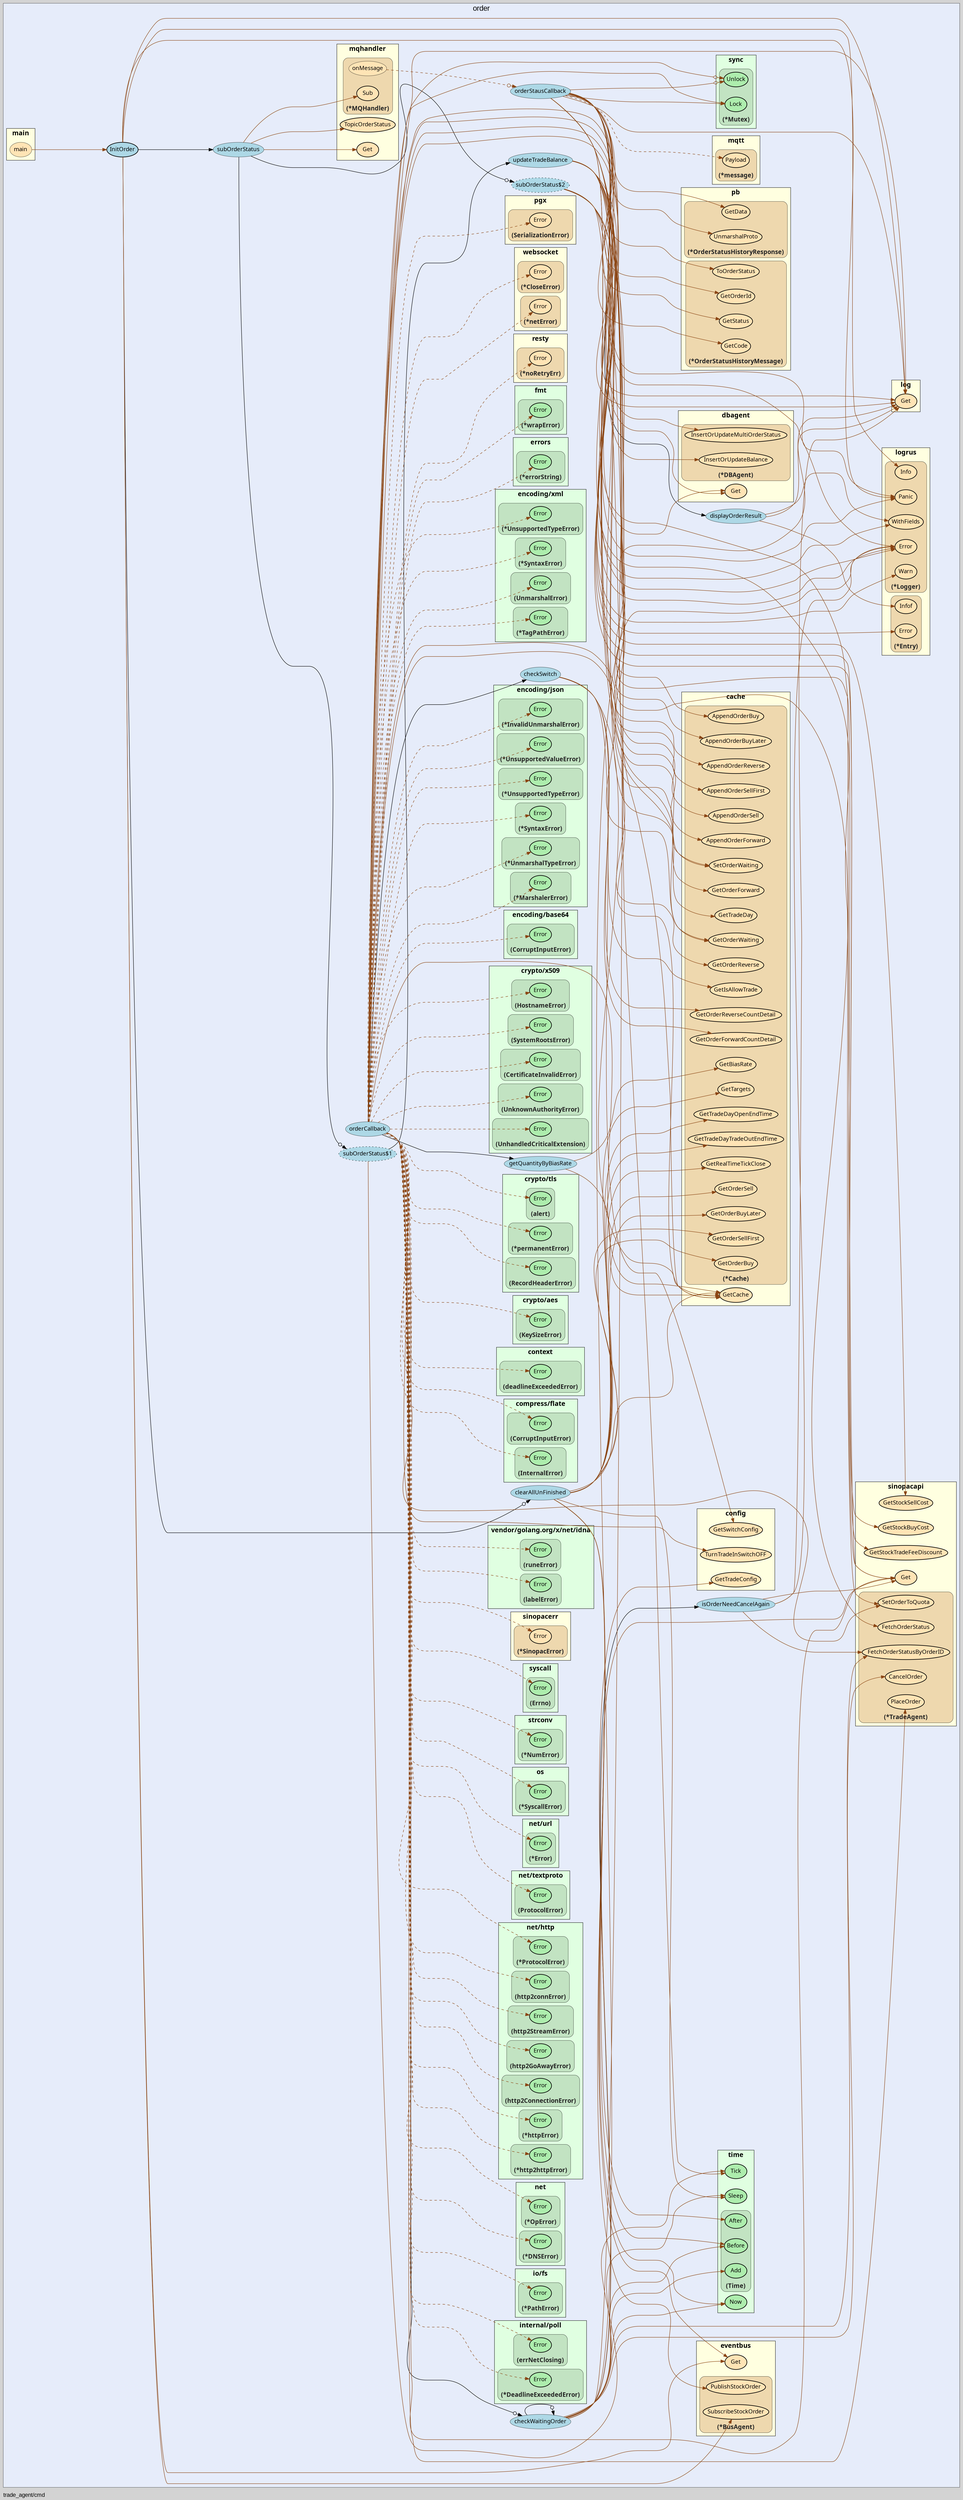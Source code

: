 digraph gocallvis {
    label="trade_agent/cmd";
    labeljust="l";
    fontname="Arial";
    fontsize="14";
    rankdir="LR";
    bgcolor="lightgray";
    style="solid";
    penwidth="0.5";
    pad="0.0";
    nodesep="0.35";

    node [shape="ellipse" style="filled" fillcolor="honeydew" fontname="Verdana" penwidth="1.0" margin="0.05,0.0"];
    edge [minlen="5"]

    subgraph "cluster_focus" {
        bgcolor="#e6ecfa";
label="order";
labelloc="t";
labeljust="c";
fontsize="18";
        
        "trade_agent/pkg/modules/order.orderStausCallback" [ label="orderStausCallback" penwidth="0.5" fillcolor="lightblue" ]
        "trade_agent/pkg/modules/order.displayOrderResult" [ label="displayOrderResult" penwidth="0.5" fillcolor="lightblue" ]
        "trade_agent/pkg/modules/order.subOrderStatus$1" [ fillcolor="lightblue" label="subOrderStatus$1" style="dotted,filled" ]
        "trade_agent/pkg/modules/order.updateTradeBalance" [ fillcolor="lightblue" label="updateTradeBalance" penwidth="0.5" ]
        "trade_agent/pkg/modules/order.checkSwitch" [ fillcolor="lightblue" label="checkSwitch" penwidth="0.5" ]
        "trade_agent/pkg/modules/order.clearAllUnFinished" [ fillcolor="lightblue" label="clearAllUnFinished" penwidth="0.5" ]
        "trade_agent/pkg/modules/order.subOrderStatus$2" [ fillcolor="lightblue" label="subOrderStatus$2" style="dotted,filled" ]
        "trade_agent/pkg/modules/order.InitOrder" [ fillcolor="lightblue" label="InitOrder" penwidth="1.5" ]
        "trade_agent/pkg/modules/order.subOrderStatus" [ label="subOrderStatus" penwidth="0.5" fillcolor="lightblue" ]
        "trade_agent/pkg/modules/order.checkWaitingOrder" [ fillcolor="lightblue" label="checkWaitingOrder" penwidth="0.5" ]
        "trade_agent/pkg/modules/order.isOrderNeedCancelAgain" [ fillcolor="lightblue" label="isOrderNeedCancelAgain" penwidth="0.5" ]
        "trade_agent/pkg/modules/order.orderCallback" [ fillcolor="lightblue" label="orderCallback" penwidth="0.5" ]
        "trade_agent/pkg/modules/order.getQuantityByBiasRate" [ penwidth="0.5" fillcolor="lightblue" label="getQuantityByBiasRate" ]
        
        subgraph "cluster_compress/flate" {
        penwidth="0.8";
style="filled";
fillcolor="#E0FFE1";
rank="sink";
tooltip="package: compress/flate";
fontsize="16";
fontname="Tahoma bold";
label="compress/flate";
URL="/?f=compress/flate";
        
        
        subgraph "cluster_compress/flate.CorruptInputError" {
        fontsize="15";
fontcolor="#222222";
labelloc="b";
style="rounded,filled";
fillcolor="#c2e3c2";
label="(CorruptInputError)";
tooltip="type: compress/flate.CorruptInputError";
penwidth="0.5";
        
        "(compress/flate.CorruptInputError).Error" [ fillcolor="#adedad" label="Error" penwidth="1.5" ]
        
    }

        subgraph "cluster_compress/flate.InternalError" {
        fillcolor="#c2e3c2";
label="(InternalError)";
tooltip="type: compress/flate.InternalError";
penwidth="0.5";
fontsize="15";
fontcolor="#222222";
labelloc="b";
style="rounded,filled";
        
        "(compress/flate.InternalError).Error" [ fillcolor="#adedad" label="Error" penwidth="1.5" ]
        
    }

    }

        subgraph "cluster_context" {
        fontsize="16";
fontname="Tahoma bold";
label="context";
URL="/?f=context";
penwidth="0.8";
fillcolor="#E0FFE1";
rank="sink";
tooltip="package: context";
style="filled";
        
        
        subgraph "cluster_context.deadlineExceededError" {
        fontsize="15";
fontcolor="#222222";
labelloc="b";
style="rounded,filled";
fillcolor="#c2e3c2";
label="(deadlineExceededError)";
tooltip="type: context.deadlineExceededError";
penwidth="0.5";
        
        "(context.deadlineExceededError).Error" [ fillcolor="#adedad" label="Error" penwidth="1.5" ]
        
    }

    }

        subgraph "cluster_crypto/aes" {
        label="crypto/aes";
tooltip="package: crypto/aes";
fillcolor="#E0FFE1";
fontsize="16";
style="filled";
fontname="Tahoma bold";
rank="sink";
URL="/?f=crypto/aes";
penwidth="0.8";
        
        
        subgraph "cluster_crypto/aes.KeySizeError" {
        fontsize="15";
fontcolor="#222222";
labelloc="b";
style="rounded,filled";
fillcolor="#c2e3c2";
label="(KeySizeError)";
tooltip="type: crypto/aes.KeySizeError";
penwidth="0.5";
        
        "(crypto/aes.KeySizeError).Error" [ fillcolor="#adedad" label="Error" penwidth="1.5" ]
        
    }

    }

        subgraph "cluster_crypto/tls" {
        style="filled";
fontname="Tahoma bold";
rank="sink";
label="crypto/tls";
penwidth="0.8";
fontsize="16";
tooltip="package: crypto/tls";
fillcolor="#E0FFE1";
URL="/?f=crypto/tls";
        
        
        subgraph "cluster_*crypto/tls.permanentError" {
        fontcolor="#222222";
labelloc="b";
style="rounded,filled";
fillcolor="#c2e3c2";
label="(*permanentError)";
tooltip="type: *crypto/tls.permanentError";
penwidth="0.5";
fontsize="15";
        
        "(*crypto/tls.permanentError).Error" [ fillcolor="#adedad" label="Error" penwidth="1.5" ]
        
    }

        subgraph "cluster_crypto/tls.RecordHeaderError" {
        tooltip="type: crypto/tls.RecordHeaderError";
penwidth="0.5";
fontsize="15";
fontcolor="#222222";
labelloc="b";
style="rounded,filled";
fillcolor="#c2e3c2";
label="(RecordHeaderError)";
        
        "(crypto/tls.RecordHeaderError).Error" [ fillcolor="#adedad" label="Error" penwidth="1.5" ]
        
    }

        subgraph "cluster_crypto/tls.alert" {
        labelloc="b";
style="rounded,filled";
fillcolor="#c2e3c2";
label="(alert)";
tooltip="type: crypto/tls.alert";
penwidth="0.5";
fontsize="15";
fontcolor="#222222";
        
        "(crypto/tls.alert).Error" [ fillcolor="#adedad" label="Error" penwidth="1.5" ]
        
    }

    }

        subgraph "cluster_crypto/x509" {
        rank="sink";
fontsize="16";
style="filled";
fontname="Tahoma bold";
URL="/?f=crypto/x509";
tooltip="package: crypto/x509";
penwidth="0.8";
fillcolor="#E0FFE1";
label="crypto/x509";
        
        
        subgraph "cluster_crypto/x509.CertificateInvalidError" {
        style="rounded,filled";
fillcolor="#c2e3c2";
label="(CertificateInvalidError)";
tooltip="type: crypto/x509.CertificateInvalidError";
penwidth="0.5";
fontsize="15";
fontcolor="#222222";
labelloc="b";
        
        "(crypto/x509.CertificateInvalidError).Error" [ label="Error" penwidth="1.5" fillcolor="#adedad" ]
        
    }

        subgraph "cluster_crypto/x509.HostnameError" {
        fontsize="15";
fontcolor="#222222";
labelloc="b";
style="rounded,filled";
fillcolor="#c2e3c2";
label="(HostnameError)";
tooltip="type: crypto/x509.HostnameError";
penwidth="0.5";
        
        "(crypto/x509.HostnameError).Error" [ label="Error" penwidth="1.5" fillcolor="#adedad" ]
        
    }

        subgraph "cluster_crypto/x509.SystemRootsError" {
        label="(SystemRootsError)";
tooltip="type: crypto/x509.SystemRootsError";
penwidth="0.5";
fontsize="15";
fontcolor="#222222";
labelloc="b";
style="rounded,filled";
fillcolor="#c2e3c2";
        
        "(crypto/x509.SystemRootsError).Error" [ fillcolor="#adedad" label="Error" penwidth="1.5" ]
        
    }

        subgraph "cluster_crypto/x509.UnhandledCriticalExtension" {
        label="(UnhandledCriticalExtension)";
tooltip="type: crypto/x509.UnhandledCriticalExtension";
penwidth="0.5";
fontsize="15";
fontcolor="#222222";
labelloc="b";
style="rounded,filled";
fillcolor="#c2e3c2";
        
        "(crypto/x509.UnhandledCriticalExtension).Error" [ fillcolor="#adedad" label="Error" penwidth="1.5" ]
        
    }

        subgraph "cluster_crypto/x509.UnknownAuthorityError" {
        fontcolor="#222222";
labelloc="b";
style="rounded,filled";
fillcolor="#c2e3c2";
label="(UnknownAuthorityError)";
tooltip="type: crypto/x509.UnknownAuthorityError";
penwidth="0.5";
fontsize="15";
        
        "(crypto/x509.UnknownAuthorityError).Error" [ fillcolor="#adedad" label="Error" penwidth="1.5" ]
        
    }

    }

        subgraph "cluster_encoding/base64" {
        style="filled";
fillcolor="#E0FFE1";
fontname="Tahoma bold";
tooltip="package: encoding/base64";
URL="/?f=encoding/base64";
penwidth="0.8";
fontsize="16";
rank="sink";
label="encoding/base64";
        
        
        subgraph "cluster_encoding/base64.CorruptInputError" {
        tooltip="type: encoding/base64.CorruptInputError";
penwidth="0.5";
fontsize="15";
fontcolor="#222222";
labelloc="b";
style="rounded,filled";
fillcolor="#c2e3c2";
label="(CorruptInputError)";
        
        "(encoding/base64.CorruptInputError).Error" [ fillcolor="#adedad" label="Error" penwidth="1.5" ]
        
    }

    }

        subgraph "cluster_encoding/json" {
        fillcolor="#E0FFE1";
fontname="Tahoma bold";
label="encoding/json";
tooltip="package: encoding/json";
penwidth="0.8";
fontsize="16";
style="filled";
rank="sink";
URL="/?f=encoding/json";
        
        
        subgraph "cluster_*encoding/json.InvalidUnmarshalError" {
        fontcolor="#222222";
labelloc="b";
style="rounded,filled";
fillcolor="#c2e3c2";
label="(*InvalidUnmarshalError)";
tooltip="type: *encoding/json.InvalidUnmarshalError";
penwidth="0.5";
fontsize="15";
        
        "(*encoding/json.InvalidUnmarshalError).Error" [ fillcolor="#adedad" label="Error" penwidth="1.5" ]
        
    }

        subgraph "cluster_*encoding/json.MarshalerError" {
        penwidth="0.5";
fontsize="15";
fontcolor="#222222";
labelloc="b";
style="rounded,filled";
fillcolor="#c2e3c2";
label="(*MarshalerError)";
tooltip="type: *encoding/json.MarshalerError";
        
        "(*encoding/json.MarshalerError).Error" [ fillcolor="#adedad" label="Error" penwidth="1.5" ]
        
    }

        subgraph "cluster_*encoding/json.SyntaxError" {
        penwidth="0.5";
fontsize="15";
fontcolor="#222222";
labelloc="b";
style="rounded,filled";
fillcolor="#c2e3c2";
label="(*SyntaxError)";
tooltip="type: *encoding/json.SyntaxError";
        
        "(*encoding/json.SyntaxError).Error" [ fillcolor="#adedad" label="Error" penwidth="1.5" ]
        
    }

        subgraph "cluster_*encoding/json.UnmarshalTypeError" {
        fontsize="15";
fontcolor="#222222";
labelloc="b";
style="rounded,filled";
fillcolor="#c2e3c2";
label="(*UnmarshalTypeError)";
tooltip="type: *encoding/json.UnmarshalTypeError";
penwidth="0.5";
        
        "(*encoding/json.UnmarshalTypeError).Error" [ penwidth="1.5" fillcolor="#adedad" label="Error" ]
        
    }

        subgraph "cluster_*encoding/json.UnsupportedTypeError" {
        label="(*UnsupportedTypeError)";
tooltip="type: *encoding/json.UnsupportedTypeError";
penwidth="0.5";
fontsize="15";
fontcolor="#222222";
labelloc="b";
style="rounded,filled";
fillcolor="#c2e3c2";
        
        "(*encoding/json.UnsupportedTypeError).Error" [ penwidth="1.5" fillcolor="#adedad" label="Error" ]
        
    }

        subgraph "cluster_*encoding/json.UnsupportedValueError" {
        fontsize="15";
fontcolor="#222222";
labelloc="b";
style="rounded,filled";
fillcolor="#c2e3c2";
label="(*UnsupportedValueError)";
tooltip="type: *encoding/json.UnsupportedValueError";
penwidth="0.5";
        
        "(*encoding/json.UnsupportedValueError).Error" [ fillcolor="#adedad" label="Error" penwidth="1.5" ]
        
    }

    }

        subgraph "cluster_encoding/xml" {
        label="encoding/xml";
URL="/?f=encoding/xml";
tooltip="package: encoding/xml";
fontsize="16";
style="filled";
fontname="Tahoma bold";
penwidth="0.8";
fillcolor="#E0FFE1";
rank="sink";
        
        
        subgraph "cluster_*encoding/xml.SyntaxError" {
        penwidth="0.5";
fontsize="15";
fontcolor="#222222";
labelloc="b";
style="rounded,filled";
fillcolor="#c2e3c2";
label="(*SyntaxError)";
tooltip="type: *encoding/xml.SyntaxError";
        
        "(*encoding/xml.SyntaxError).Error" [ fillcolor="#adedad" label="Error" penwidth="1.5" ]
        
    }

        subgraph "cluster_*encoding/xml.TagPathError" {
        fontcolor="#222222";
labelloc="b";
style="rounded,filled";
fillcolor="#c2e3c2";
label="(*TagPathError)";
tooltip="type: *encoding/xml.TagPathError";
penwidth="0.5";
fontsize="15";
        
        "(*encoding/xml.TagPathError).Error" [ fillcolor="#adedad" label="Error" penwidth="1.5" ]
        
    }

        subgraph "cluster_*encoding/xml.UnsupportedTypeError" {
        fontsize="15";
fontcolor="#222222";
labelloc="b";
style="rounded,filled";
fillcolor="#c2e3c2";
label="(*UnsupportedTypeError)";
tooltip="type: *encoding/xml.UnsupportedTypeError";
penwidth="0.5";
        
        "(*encoding/xml.UnsupportedTypeError).Error" [ label="Error" penwidth="1.5" fillcolor="#adedad" ]
        
    }

        subgraph "cluster_encoding/xml.UnmarshalError" {
        label="(UnmarshalError)";
tooltip="type: encoding/xml.UnmarshalError";
penwidth="0.5";
fontsize="15";
fontcolor="#222222";
labelloc="b";
style="rounded,filled";
fillcolor="#c2e3c2";
        
        "(encoding/xml.UnmarshalError).Error" [ penwidth="1.5" fillcolor="#adedad" label="Error" ]
        
    }

    }

        subgraph "cluster_errors" {
        penwidth="0.8";
fontsize="16";
fontname="Tahoma bold";
rank="sink";
style="filled";
fillcolor="#E0FFE1";
label="errors";
URL="/?f=errors";
tooltip="package: errors";
        
        
        subgraph "cluster_*errors.errorString" {
        label="(*errorString)";
tooltip="type: *errors.errorString";
penwidth="0.5";
fontsize="15";
fontcolor="#222222";
labelloc="b";
style="rounded,filled";
fillcolor="#c2e3c2";
        
        "(*errors.errorString).Error" [ label="Error" penwidth="1.5" fillcolor="#adedad" ]
        
    }

    }

        subgraph "cluster_fmt" {
        style="filled";
fillcolor="#E0FFE1";
rank="sink";
label="fmt";
URL="/?f=fmt";
fontsize="16";
fontname="Tahoma bold";
tooltip="package: fmt";
penwidth="0.8";
        
        
        subgraph "cluster_*fmt.wrapError" {
        label="(*wrapError)";
tooltip="type: *fmt.wrapError";
penwidth="0.5";
fontsize="15";
fontcolor="#222222";
labelloc="b";
style="rounded,filled";
fillcolor="#c2e3c2";
        
        "(*fmt.wrapError).Error" [ label="Error" penwidth="1.5" fillcolor="#adedad" ]
        
    }

    }

        subgraph "cluster_github.com/eclipse/paho.mqtt.golang" {
        label="mqtt";
URL="/?f=github.com/eclipse/paho.mqtt.golang";
penwidth="0.8";
fontsize="16";
rank="sink";
tooltip="package: github.com/eclipse/paho.mqtt.golang";
style="filled";
fillcolor="lightyellow";
fontname="Tahoma bold";
        
        
        subgraph "cluster_*github.com/eclipse/paho.mqtt.golang.message" {
        labelloc="b";
style="rounded,filled";
fillcolor="wheat2";
label="(*message)";
tooltip="type: *github.com/eclipse/paho.mqtt.golang.message";
penwidth="0.5";
fontsize="15";
fontcolor="#222222";
        
        "(*github.com/eclipse/paho.mqtt.golang.message).Payload" [ fillcolor="moccasin" label="Payload" penwidth="1.5" ]
        
    }

    }

        subgraph "cluster_github.com/go-resty/resty/v2" {
        fontname="Tahoma bold";
label="resty";
URL="/?f=github.com/go-resty/resty/v2";
penwidth="0.8";
fontsize="16";
rank="sink";
tooltip="package: github.com/go-resty/resty/v2";
style="filled";
fillcolor="lightyellow";
        
        
        subgraph "cluster_*github.com/go-resty/resty/v2.noRetryErr" {
        penwidth="0.5";
fontsize="15";
fontcolor="#222222";
labelloc="b";
style="rounded,filled";
fillcolor="wheat2";
label="(*noRetryErr)";
tooltip="type: *github.com/go-resty/resty/v2.noRetryErr";
        
        "(*github.com/go-resty/resty/v2.noRetryErr).Error" [ fillcolor="moccasin" label="Error" penwidth="1.5" ]
        
    }

    }

        subgraph "cluster_github.com/gorilla/websocket" {
        style="filled";
fillcolor="lightyellow";
rank="sink";
URL="/?f=github.com/gorilla/websocket";
penwidth="0.8";
fontname="Tahoma bold";
label="websocket";
tooltip="package: github.com/gorilla/websocket";
fontsize="16";
        
        
        subgraph "cluster_*github.com/gorilla/websocket.CloseError" {
        penwidth="0.5";
fontsize="15";
fontcolor="#222222";
labelloc="b";
style="rounded,filled";
fillcolor="wheat2";
label="(*CloseError)";
tooltip="type: *github.com/gorilla/websocket.CloseError";
        
        "(*github.com/gorilla/websocket.CloseError).Error" [ fillcolor="moccasin" label="Error" penwidth="1.5" ]
        
    }

        subgraph "cluster_*github.com/gorilla/websocket.netError" {
        fillcolor="wheat2";
label="(*netError)";
tooltip="type: *github.com/gorilla/websocket.netError";
penwidth="0.5";
fontsize="15";
fontcolor="#222222";
labelloc="b";
style="rounded,filled";
        
        "(*github.com/gorilla/websocket.netError).Error" [ fillcolor="moccasin" label="Error" penwidth="1.5" ]
        
    }

    }

        subgraph "cluster_github.com/jackc/pgx/v4" {
        URL="/?f=github.com/jackc/pgx/v4";
tooltip="package: github.com/jackc/pgx/v4";
penwidth="0.8";
style="filled";
fontname="Tahoma bold";
rank="sink";
fontsize="16";
fillcolor="lightyellow";
label="pgx";
        
        
        subgraph "cluster_github.com/jackc/pgx/v4.SerializationError" {
        fontcolor="#222222";
labelloc="b";
style="rounded,filled";
fillcolor="wheat2";
label="(SerializationError)";
tooltip="type: github.com/jackc/pgx/v4.SerializationError";
penwidth="0.5";
fontsize="15";
        
        "(github.com/jackc/pgx/v4.SerializationError).Error" [ label="Error" penwidth="1.5" fillcolor="moccasin" ]
        
    }

    }

        subgraph "cluster_github.com/sirupsen/logrus" {
        fontname="Tahoma bold";
tooltip="package: github.com/sirupsen/logrus";
penwidth="0.8";
fillcolor="lightyellow";
rank="sink";
label="logrus";
URL="/?f=github.com/sirupsen/logrus";
fontsize="16";
style="filled";
        
        
        subgraph "cluster_*github.com/sirupsen/logrus.Entry" {
        fillcolor="wheat2";
label="(*Entry)";
tooltip="type: *github.com/sirupsen/logrus.Entry";
penwidth="0.5";
fontsize="15";
fontcolor="#222222";
labelloc="b";
style="rounded,filled";
        
        "(*github.com/sirupsen/logrus.Entry).Infof" [ fillcolor="moccasin" label="Infof" penwidth="1.5" ]
        "(*github.com/sirupsen/logrus.Entry).Error" [ fillcolor="moccasin" label="Error" penwidth="1.5" ]
        
    }

        subgraph "cluster_*github.com/sirupsen/logrus.Logger" {
        style="rounded,filled";
fillcolor="wheat2";
label="(*Logger)";
tooltip="type: *github.com/sirupsen/logrus.Logger";
penwidth="0.5";
fontsize="15";
fontcolor="#222222";
labelloc="b";
        
        "(*github.com/sirupsen/logrus.Logger).Panic" [ fillcolor="moccasin" label="Panic" penwidth="1.5" ]
        "(*github.com/sirupsen/logrus.Logger).WithFields" [ fillcolor="moccasin" label="WithFields" penwidth="1.5" ]
        "(*github.com/sirupsen/logrus.Logger).Error" [ fillcolor="moccasin" label="Error" penwidth="1.5" ]
        "(*github.com/sirupsen/logrus.Logger).Info" [ fillcolor="moccasin" label="Info" penwidth="1.5" ]
        "(*github.com/sirupsen/logrus.Logger).Warn" [ fillcolor="moccasin" label="Warn" penwidth="1.5" ]
        
    }

    }

        subgraph "cluster_internal/poll" {
        style="filled";
rank="sink";
label="internal/poll";
URL="/?f=internal/poll";
tooltip="package: internal/poll";
penwidth="0.8";
fontsize="16";
fillcolor="#E0FFE1";
fontname="Tahoma bold";
        
        
        subgraph "cluster_*internal/poll.DeadlineExceededError" {
        style="rounded,filled";
fillcolor="#c2e3c2";
label="(*DeadlineExceededError)";
tooltip="type: *internal/poll.DeadlineExceededError";
penwidth="0.5";
fontsize="15";
fontcolor="#222222";
labelloc="b";
        
        "(*internal/poll.DeadlineExceededError).Error" [ fillcolor="#adedad" label="Error" penwidth="1.5" ]
        
    }

        subgraph "cluster_internal/poll.errNetClosing" {
        labelloc="b";
style="rounded,filled";
fillcolor="#c2e3c2";
label="(errNetClosing)";
tooltip="type: internal/poll.errNetClosing";
penwidth="0.5";
fontsize="15";
fontcolor="#222222";
        
        "(internal/poll.errNetClosing).Error" [ fillcolor="#adedad" label="Error" penwidth="1.5" ]
        
    }

    }

        subgraph "cluster_io/fs" {
        fillcolor="#E0FFE1";
fontname="Tahoma bold";
label="io/fs";
URL="/?f=io/fs";
tooltip="package: io/fs";
penwidth="0.8";
fontsize="16";
style="filled";
rank="sink";
        
        
        subgraph "cluster_*io/fs.PathError" {
        label="(*PathError)";
tooltip="type: *io/fs.PathError";
penwidth="0.5";
fontsize="15";
fontcolor="#222222";
labelloc="b";
style="rounded,filled";
fillcolor="#c2e3c2";
        
        "(*io/fs.PathError).Error" [ penwidth="1.5" fillcolor="#adedad" label="Error" ]
        
    }

    }

        subgraph "cluster_net" {
        style="filled";
rank="sink";
URL="/?f=net";
tooltip="package: net";
penwidth="0.8";
fontsize="16";
fillcolor="#E0FFE1";
fontname="Tahoma bold";
label="net";
        
        
        subgraph "cluster_*net.DNSError" {
        labelloc="b";
style="rounded,filled";
fillcolor="#c2e3c2";
label="(*DNSError)";
tooltip="type: *net.DNSError";
penwidth="0.5";
fontsize="15";
fontcolor="#222222";
        
        "(*net.DNSError).Error" [ fillcolor="#adedad" label="Error" penwidth="1.5" ]
        
    }

        subgraph "cluster_*net.OpError" {
        penwidth="0.5";
fontsize="15";
fontcolor="#222222";
labelloc="b";
style="rounded,filled";
fillcolor="#c2e3c2";
label="(*OpError)";
tooltip="type: *net.OpError";
        
        "(*net.OpError).Error" [ fillcolor="#adedad" label="Error" penwidth="1.5" ]
        
    }

    }

        subgraph "cluster_net/http" {
        label="net/http";
URL="/?f=net/http";
tooltip="package: net/http";
penwidth="0.8";
fontsize="16";
style="filled";
fillcolor="#E0FFE1";
fontname="Tahoma bold";
rank="sink";
        
        
        subgraph "cluster_*net/http.ProtocolError" {
        fontsize="15";
fontcolor="#222222";
labelloc="b";
style="rounded,filled";
fillcolor="#c2e3c2";
label="(*ProtocolError)";
tooltip="type: *net/http.ProtocolError";
penwidth="0.5";
        
        "(*net/http.ProtocolError).Error" [ fillcolor="#adedad" label="Error" penwidth="1.5" ]
        
    }

        subgraph "cluster_*net/http.http2httpError" {
        tooltip="type: *net/http.http2httpError";
penwidth="0.5";
fontsize="15";
fontcolor="#222222";
labelloc="b";
style="rounded,filled";
fillcolor="#c2e3c2";
label="(*http2httpError)";
        
        "(*net/http.http2httpError).Error" [ fillcolor="#adedad" label="Error" penwidth="1.5" ]
        
    }

        subgraph "cluster_*net/http.httpError" {
        fontcolor="#222222";
labelloc="b";
style="rounded,filled";
fillcolor="#c2e3c2";
label="(*httpError)";
tooltip="type: *net/http.httpError";
penwidth="0.5";
fontsize="15";
        
        "(*net/http.httpError).Error" [ fillcolor="#adedad" label="Error" penwidth="1.5" ]
        
    }

        subgraph "cluster_net/http.http2ConnectionError" {
        penwidth="0.5";
fontsize="15";
fontcolor="#222222";
labelloc="b";
style="rounded,filled";
fillcolor="#c2e3c2";
label="(http2ConnectionError)";
tooltip="type: net/http.http2ConnectionError";
        
        "(net/http.http2ConnectionError).Error" [ penwidth="1.5" fillcolor="#adedad" label="Error" ]
        
    }

        subgraph "cluster_net/http.http2GoAwayError" {
        label="(http2GoAwayError)";
tooltip="type: net/http.http2GoAwayError";
penwidth="0.5";
fontsize="15";
fontcolor="#222222";
labelloc="b";
style="rounded,filled";
fillcolor="#c2e3c2";
        
        "(net/http.http2GoAwayError).Error" [ fillcolor="#adedad" label="Error" penwidth="1.5" ]
        
    }

        subgraph "cluster_net/http.http2StreamError" {
        labelloc="b";
style="rounded,filled";
fillcolor="#c2e3c2";
label="(http2StreamError)";
tooltip="type: net/http.http2StreamError";
penwidth="0.5";
fontsize="15";
fontcolor="#222222";
        
        "(net/http.http2StreamError).Error" [ fillcolor="#adedad" label="Error" penwidth="1.5" ]
        
    }

        subgraph "cluster_net/http.http2connError" {
        fontcolor="#222222";
labelloc="b";
style="rounded,filled";
fillcolor="#c2e3c2";
label="(http2connError)";
tooltip="type: net/http.http2connError";
penwidth="0.5";
fontsize="15";
        
        "(net/http.http2connError).Error" [ fillcolor="#adedad" label="Error" penwidth="1.5" ]
        
    }

    }

        subgraph "cluster_net/textproto" {
        label="net/textproto";
URL="/?f=net/textproto";
tooltip="package: net/textproto";
fontsize="16";
fontname="Tahoma bold";
rank="sink";
penwidth="0.8";
style="filled";
fillcolor="#E0FFE1";
        
        
        subgraph "cluster_net/textproto.ProtocolError" {
        fillcolor="#c2e3c2";
label="(ProtocolError)";
tooltip="type: net/textproto.ProtocolError";
penwidth="0.5";
fontsize="15";
fontcolor="#222222";
labelloc="b";
style="rounded,filled";
        
        "(net/textproto.ProtocolError).Error" [ fillcolor="#adedad" label="Error" penwidth="1.5" ]
        
    }

    }

        subgraph "cluster_net/url" {
        fontsize="16";
style="filled";
fillcolor="#E0FFE1";
fontname="Tahoma bold";
URL="/?f=net/url";
penwidth="0.8";
rank="sink";
label="net/url";
tooltip="package: net/url";
        
        
        subgraph "cluster_*net/url.Error" {
        tooltip="type: *net/url.Error";
penwidth="0.5";
fontsize="15";
fontcolor="#222222";
labelloc="b";
style="rounded,filled";
fillcolor="#c2e3c2";
label="(*Error)";
        
        "(*net/url.Error).Error" [ fillcolor="#adedad" label="Error" penwidth="1.5" ]
        
    }

    }

        subgraph "cluster_os" {
        tooltip="package: os";
style="filled";
fillcolor="#E0FFE1";
fontname="Tahoma bold";
rank="sink";
label="os";
URL="/?f=os";
penwidth="0.8";
fontsize="16";
        
        
        subgraph "cluster_*os.SyscallError" {
        tooltip="type: *os.SyscallError";
penwidth="0.5";
fontsize="15";
fontcolor="#222222";
labelloc="b";
style="rounded,filled";
fillcolor="#c2e3c2";
label="(*SyscallError)";
        
        "(*os.SyscallError).Error" [ fillcolor="#adedad" label="Error" penwidth="1.5" ]
        
    }

    }

        subgraph "cluster_strconv" {
        fontsize="16";
rank="sink";
label="strconv";
URL="/?f=strconv";
tooltip="package: strconv";
penwidth="0.8";
style="filled";
fillcolor="#E0FFE1";
fontname="Tahoma bold";
        
        
        subgraph "cluster_*strconv.NumError" {
        label="(*NumError)";
tooltip="type: *strconv.NumError";
penwidth="0.5";
fontsize="15";
fontcolor="#222222";
labelloc="b";
style="rounded,filled";
fillcolor="#c2e3c2";
        
        "(*strconv.NumError).Error" [ fillcolor="#adedad" label="Error" penwidth="1.5" ]
        
    }

    }

        subgraph "cluster_sync" {
        fontsize="16";
style="filled";
fontname="Tahoma bold";
URL="/?f=sync";
penwidth="0.8";
fillcolor="#E0FFE1";
rank="sink";
label="sync";
tooltip="package: sync";
        
        
        subgraph "cluster_*sync.Mutex" {
        labelloc="b";
style="rounded,filled";
fillcolor="#c2e3c2";
label="(*Mutex)";
tooltip="type: *sync.Mutex";
penwidth="0.5";
fontsize="15";
fontcolor="#222222";
        
        "(*sync.Mutex).Unlock" [ fillcolor="#adedad" label="Unlock" penwidth="1.5" ]
        "(*sync.Mutex).Lock" [ label="Lock" penwidth="1.5" fillcolor="#adedad" ]
        
    }

    }

        subgraph "cluster_syscall" {
        label="syscall";
tooltip="package: syscall";
penwidth="0.8";
style="filled";
fillcolor="#E0FFE1";
URL="/?f=syscall";
fontsize="16";
fontname="Tahoma bold";
rank="sink";
        
        
        subgraph "cluster_syscall.Errno" {
        tooltip="type: syscall.Errno";
penwidth="0.5";
fontsize="15";
fontcolor="#222222";
labelloc="b";
style="rounded,filled";
fillcolor="#c2e3c2";
label="(Errno)";
        
        "(syscall.Errno).Error" [ fillcolor="#adedad" label="Error" penwidth="1.5" ]
        
    }

    }

        subgraph "cluster_time" {
        penwidth="0.8";
fontsize="16";
style="filled";
fillcolor="#E0FFE1";
fontname="Tahoma bold";
tooltip="package: time";
rank="sink";
label="time";
URL="/?f=time";
        
        "time.Tick" [ fillcolor="#adedad" label="Tick" penwidth="1.5" ]
        "time.Sleep" [ fillcolor="#adedad" label="Sleep" penwidth="1.5" ]
        "time.Now" [ penwidth="1.5" fillcolor="#adedad" label="Now" ]
        
        subgraph "cluster_time.Time" {
        fontsize="15";
fontcolor="#222222";
labelloc="b";
style="rounded,filled";
fillcolor="#c2e3c2";
label="(Time)";
tooltip="type: time.Time";
penwidth="0.5";
        
        "(time.Time).Before" [ penwidth="1.5" fillcolor="#adedad" label="Before" ]
        "(time.Time).After" [ label="After" penwidth="1.5" fillcolor="#adedad" ]
        "(time.Time).Add" [ fillcolor="#adedad" label="Add" penwidth="1.5" ]
        
    }

    }

        subgraph "cluster_trade_agent/cmd" {
        penwidth="0.8";
rank="sink";
label="main";
URL="/?f=trade_agent/cmd";
tooltip="package: trade_agent/cmd";
fontsize="16";
style="filled";
fillcolor="lightyellow";
fontname="Tahoma bold";
        
        "trade_agent/cmd.main" [ label="main" penwidth="0.5" fillcolor="moccasin" ]
        
    }

        subgraph "cluster_trade_agent/pkg/cache" {
        fillcolor="lightyellow";
fontname="Tahoma bold";
rank="sink";
label="cache";
tooltip="package: trade_agent/pkg/cache";
penwidth="0.8";
style="filled";
fontsize="16";
URL="/?f=trade_agent/pkg/cache";
        
        "trade_agent/pkg/cache.GetCache" [ fillcolor="moccasin" label="GetCache" penwidth="1.5" ]
        
        subgraph "cluster_*trade_agent/pkg/cache.Cache" {
        tooltip="type: *trade_agent/pkg/cache.Cache";
penwidth="0.5";
fontsize="15";
fontcolor="#222222";
labelloc="b";
style="rounded,filled";
fillcolor="wheat2";
label="(*Cache)";
        
        "(*trade_agent/pkg/cache.Cache).GetOrderWaiting" [ fillcolor="moccasin" label="GetOrderWaiting" penwidth="1.5" ]
        "(*trade_agent/pkg/cache.Cache).SetOrderWaiting" [ fillcolor="moccasin" label="SetOrderWaiting" penwidth="1.5" ]
        "(*trade_agent/pkg/cache.Cache).AppendOrderBuy" [ fillcolor="moccasin" label="AppendOrderBuy" penwidth="1.5" ]
        "(*trade_agent/pkg/cache.Cache).AppendOrderForward" [ fillcolor="moccasin" label="AppendOrderForward" penwidth="1.5" ]
        "(*trade_agent/pkg/cache.Cache).AppendOrderSell" [ fillcolor="moccasin" label="AppendOrderSell" penwidth="1.5" ]
        "(*trade_agent/pkg/cache.Cache).AppendOrderSellFirst" [ fillcolor="moccasin" label="AppendOrderSellFirst" penwidth="1.5" ]
        "(*trade_agent/pkg/cache.Cache).AppendOrderReverse" [ fillcolor="moccasin" label="AppendOrderReverse" penwidth="1.5" ]
        "(*trade_agent/pkg/cache.Cache).AppendOrderBuyLater" [ penwidth="1.5" fillcolor="moccasin" label="AppendOrderBuyLater" ]
        "(*trade_agent/pkg/cache.Cache).GetOrderForward" [ fillcolor="moccasin" label="GetOrderForward" penwidth="1.5" ]
        "(*trade_agent/pkg/cache.Cache).GetOrderReverse" [ fillcolor="moccasin" label="GetOrderReverse" penwidth="1.5" ]
        "(*trade_agent/pkg/cache.Cache).GetTradeDay" [ fillcolor="moccasin" label="GetTradeDay" penwidth="1.5" ]
        "(*trade_agent/pkg/cache.Cache).GetIsAllowTrade" [ fillcolor="moccasin" label="GetIsAllowTrade" penwidth="1.5" ]
        "(*trade_agent/pkg/cache.Cache).GetOrderForwardCountDetail" [ fillcolor="moccasin" label="GetOrderForwardCountDetail" penwidth="1.5" ]
        "(*trade_agent/pkg/cache.Cache).GetOrderReverseCountDetail" [ fillcolor="moccasin" label="GetOrderReverseCountDetail" penwidth="1.5" ]
        "(*trade_agent/pkg/cache.Cache).GetTradeDayTradeOutEndTime" [ fillcolor="moccasin" label="GetTradeDayTradeOutEndTime" penwidth="1.5" ]
        "(*trade_agent/pkg/cache.Cache).GetTradeDayOpenEndTime" [ penwidth="1.5" fillcolor="moccasin" label="GetTradeDayOpenEndTime" ]
        "(*trade_agent/pkg/cache.Cache).GetTargets" [ fillcolor="moccasin" label="GetTargets" penwidth="1.5" ]
        "(*trade_agent/pkg/cache.Cache).GetOrderBuy" [ fillcolor="moccasin" label="GetOrderBuy" penwidth="1.5" ]
        "(*trade_agent/pkg/cache.Cache).GetOrderSell" [ fillcolor="moccasin" label="GetOrderSell" penwidth="1.5" ]
        "(*trade_agent/pkg/cache.Cache).GetRealTimeTickClose" [ fillcolor="moccasin" label="GetRealTimeTickClose" penwidth="1.5" ]
        "(*trade_agent/pkg/cache.Cache).GetOrderSellFirst" [ penwidth="1.5" fillcolor="moccasin" label="GetOrderSellFirst" ]
        "(*trade_agent/pkg/cache.Cache).GetOrderBuyLater" [ fillcolor="moccasin" label="GetOrderBuyLater" penwidth="1.5" ]
        "(*trade_agent/pkg/cache.Cache).GetBiasRate" [ fillcolor="moccasin" label="GetBiasRate" penwidth="1.5" ]
        
    }

    }

        subgraph "cluster_trade_agent/pkg/config" {
        style="filled";
fontname="Tahoma bold";
rank="sink";
URL="/?f=trade_agent/pkg/config";
penwidth="0.8";
fillcolor="lightyellow";
label="config";
tooltip="package: trade_agent/pkg/config";
fontsize="16";
        
        "trade_agent/pkg/config.GetSwitchConfig" [ fillcolor="moccasin" label="GetSwitchConfig" penwidth="1.5" ]
        "trade_agent/pkg/config.GetTradeConfig" [ fillcolor="moccasin" label="GetTradeConfig" penwidth="1.5" ]
        "trade_agent/pkg/config.TurnTradeInSwitchOFF" [ label="TurnTradeInSwitchOFF" penwidth="1.5" fillcolor="moccasin" ]
        
    }

        subgraph "cluster_trade_agent/pkg/dbagent" {
        fontsize="16";
style="filled";
fillcolor="lightyellow";
label="dbagent";
penwidth="0.8";
rank="sink";
URL="/?f=trade_agent/pkg/dbagent";
tooltip="package: trade_agent/pkg/dbagent";
fontname="Tahoma bold";
        
        "trade_agent/pkg/dbagent.Get" [ fillcolor="moccasin" label="Get" penwidth="1.5" ]
        
        subgraph "cluster_*trade_agent/pkg/dbagent.DBAgent" {
        penwidth="0.5";
fontsize="15";
fontcolor="#222222";
labelloc="b";
style="rounded,filled";
fillcolor="wheat2";
label="(*DBAgent)";
tooltip="type: *trade_agent/pkg/dbagent.DBAgent";
        
        "(*trade_agent/pkg/dbagent.DBAgent).InsertOrUpdateMultiOrderStatus" [ label="InsertOrUpdateMultiOrderStatus" penwidth="1.5" fillcolor="moccasin" ]
        "(*trade_agent/pkg/dbagent.DBAgent).InsertOrUpdateBalance" [ label="InsertOrUpdateBalance" penwidth="1.5" fillcolor="moccasin" ]
        
    }

    }

        subgraph "cluster_trade_agent/pkg/eventbus" {
        fontsize="16";
style="filled";
label="eventbus";
URL="/?f=trade_agent/pkg/eventbus";
tooltip="package: trade_agent/pkg/eventbus";
penwidth="0.8";
fillcolor="lightyellow";
fontname="Tahoma bold";
rank="sink";
        
        "trade_agent/pkg/eventbus.Get" [ fillcolor="moccasin" label="Get" penwidth="1.5" ]
        
        subgraph "cluster_*trade_agent/pkg/eventbus.BusAgent" {
        tooltip="type: *trade_agent/pkg/eventbus.BusAgent";
penwidth="0.5";
fontsize="15";
fontcolor="#222222";
labelloc="b";
style="rounded,filled";
fillcolor="wheat2";
label="(*BusAgent)";
        
        "(*trade_agent/pkg/eventbus.BusAgent).PublishStockOrder" [ fillcolor="moccasin" label="PublishStockOrder" penwidth="1.5" ]
        "(*trade_agent/pkg/eventbus.BusAgent).SubscribeStockOrder" [ penwidth="1.5" fillcolor="moccasin" label="SubscribeStockOrder" ]
        
    }

    }

        subgraph "cluster_trade_agent/pkg/log" {
        penwidth="0.8";
style="filled";
fillcolor="lightyellow";
label="log";
fontsize="16";
fontname="Tahoma bold";
rank="sink";
URL="/?f=trade_agent/pkg/log";
tooltip="package: trade_agent/pkg/log";
        
        "trade_agent/pkg/log.Get" [ fillcolor="moccasin" label="Get" penwidth="1.5" ]
        
    }

        subgraph "cluster_trade_agent/pkg/mqhandler" {
        penwidth="0.8";
fontsize="16";
label="mqhandler";
URL="/?f=trade_agent/pkg/mqhandler";
style="filled";
fillcolor="lightyellow";
fontname="Tahoma bold";
rank="sink";
tooltip="package: trade_agent/pkg/mqhandler";
        
        "trade_agent/pkg/mqhandler.Get" [ fillcolor="moccasin" label="Get" penwidth="1.5" ]
        "trade_agent/pkg/mqhandler.TopicOrderStatus" [ penwidth="1.5" fillcolor="moccasin" label="TopicOrderStatus" ]
        
        subgraph "cluster_*trade_agent/pkg/mqhandler.MQHandler" {
        fillcolor="wheat2";
label="(*MQHandler)";
tooltip="type: *trade_agent/pkg/mqhandler.MQHandler";
penwidth="0.5";
fontsize="15";
fontcolor="#222222";
labelloc="b";
style="rounded,filled";
        
        "(*trade_agent/pkg/mqhandler.MQHandler).onMessage" [ label="onMessage" penwidth="0.5" fillcolor="moccasin" ]
        "(*trade_agent/pkg/mqhandler.MQHandler).Sub" [ penwidth="1.5" fillcolor="moccasin" label="Sub" ]
        
    }

    }

        subgraph "cluster_trade_agent/pkg/pb" {
        rank="sink";
URL="/?f=trade_agent/pkg/pb";
fillcolor="lightyellow";
fontname="Tahoma bold";
label="pb";
tooltip="package: trade_agent/pkg/pb";
penwidth="0.8";
fontsize="16";
style="filled";
        
        
        subgraph "cluster_*trade_agent/pkg/pb.OrderStatusHistoryMessage" {
        label="(*OrderStatusHistoryMessage)";
tooltip="type: *trade_agent/pkg/pb.OrderStatusHistoryMessage";
penwidth="0.5";
fontsize="15";
fontcolor="#222222";
labelloc="b";
style="rounded,filled";
fillcolor="wheat2";
        
        "(*trade_agent/pkg/pb.OrderStatusHistoryMessage).GetCode" [ fillcolor="moccasin" label="GetCode" penwidth="1.5" ]
        "(*trade_agent/pkg/pb.OrderStatusHistoryMessage).GetStatus" [ fillcolor="moccasin" label="GetStatus" penwidth="1.5" ]
        "(*trade_agent/pkg/pb.OrderStatusHistoryMessage).GetOrderId" [ fillcolor="moccasin" label="GetOrderId" penwidth="1.5" ]
        "(*trade_agent/pkg/pb.OrderStatusHistoryMessage).ToOrderStatus" [ label="ToOrderStatus" penwidth="1.5" fillcolor="moccasin" ]
        
    }

        subgraph "cluster_*trade_agent/pkg/pb.OrderStatusHistoryResponse" {
        fontcolor="#222222";
labelloc="b";
style="rounded,filled";
fillcolor="wheat2";
label="(*OrderStatusHistoryResponse)";
tooltip="type: *trade_agent/pkg/pb.OrderStatusHistoryResponse";
penwidth="0.5";
fontsize="15";
        
        "(*trade_agent/pkg/pb.OrderStatusHistoryResponse).UnmarshalProto" [ fillcolor="moccasin" label="UnmarshalProto" penwidth="1.5" ]
        "(*trade_agent/pkg/pb.OrderStatusHistoryResponse).GetData" [ penwidth="1.5" fillcolor="moccasin" label="GetData" ]
        
    }

    }

        subgraph "cluster_trade_agent/pkg/sinopacapi" {
        fillcolor="lightyellow";
rank="sink";
tooltip="package: trade_agent/pkg/sinopacapi";
style="filled";
fontsize="16";
fontname="Tahoma bold";
label="sinopacapi";
URL="/?f=trade_agent/pkg/sinopacapi";
penwidth="0.8";
        
        "trade_agent/pkg/sinopacapi.Get" [ fillcolor="moccasin" label="Get" penwidth="1.5" ]
        "trade_agent/pkg/sinopacapi.GetStockTradeFeeDiscount" [ label="GetStockTradeFeeDiscount" penwidth="1.5" fillcolor="moccasin" ]
        "trade_agent/pkg/sinopacapi.GetStockBuyCost" [ fillcolor="moccasin" label="GetStockBuyCost" penwidth="1.5" ]
        "trade_agent/pkg/sinopacapi.GetStockSellCost" [ fillcolor="moccasin" label="GetStockSellCost" penwidth="1.5" ]
        
        subgraph "cluster_*trade_agent/pkg/sinopacapi.TradeAgent" {
        fontcolor="#222222";
labelloc="b";
style="rounded,filled";
fillcolor="wheat2";
label="(*TradeAgent)";
tooltip="type: *trade_agent/pkg/sinopacapi.TradeAgent";
penwidth="0.5";
fontsize="15";
        
        "(*trade_agent/pkg/sinopacapi.TradeAgent).SetOrderToQuota" [ fillcolor="moccasin" label="SetOrderToQuota" penwidth="1.5" ]
        "(*trade_agent/pkg/sinopacapi.TradeAgent).FetchOrderStatus" [ fillcolor="moccasin" label="FetchOrderStatus" penwidth="1.5" ]
        "(*trade_agent/pkg/sinopacapi.TradeAgent).FetchOrderStatusByOrderID" [ fillcolor="moccasin" label="FetchOrderStatusByOrderID" penwidth="1.5" ]
        "(*trade_agent/pkg/sinopacapi.TradeAgent).CancelOrder" [ fillcolor="moccasin" label="CancelOrder" penwidth="1.5" ]
        "(*trade_agent/pkg/sinopacapi.TradeAgent).PlaceOrder" [ penwidth="1.5" fillcolor="moccasin" label="PlaceOrder" ]
        
    }

    }

        subgraph "cluster_trade_agent/pkg/sinopacapi/sinopacerr" {
        fillcolor="lightyellow";
fontname="Tahoma bold";
label="sinopacerr";
URL="/?f=trade_agent/pkg/sinopacapi/sinopacerr";
tooltip="package: trade_agent/pkg/sinopacapi/sinopacerr";
penwidth="0.8";
style="filled";
rank="sink";
fontsize="16";
        
        
        subgraph "cluster_*trade_agent/pkg/sinopacapi/sinopacerr.SinopacError" {
        labelloc="b";
style="rounded,filled";
fillcolor="wheat2";
label="(*SinopacError)";
tooltip="type: *trade_agent/pkg/sinopacapi/sinopacerr.SinopacError";
penwidth="0.5";
fontsize="15";
fontcolor="#222222";
        
        "(*trade_agent/pkg/sinopacapi/sinopacerr.SinopacError).Error" [ fillcolor="moccasin" label="Error" penwidth="1.5" ]
        
    }

    }

        subgraph "cluster_vendor/golang.org/x/net/idna" {
        penwidth="0.8";
style="filled";
fillcolor="#E0FFE1";
fontsize="16";
fontname="Tahoma bold";
rank="sink";
label="vendor/golang.org/x/net/idna";
URL="/?f=vendor/golang.org/x/net/idna";
tooltip="package: vendor/golang.org/x/net/idna";
        
        
        subgraph "cluster_vendor/golang.org/x/net/idna.labelError" {
        penwidth="0.5";
fontsize="15";
fontcolor="#222222";
labelloc="b";
style="rounded,filled";
fillcolor="#c2e3c2";
label="(labelError)";
tooltip="type: vendor/golang.org/x/net/idna.labelError";
        
        "(vendor/golang.org/x/net/idna.labelError).Error" [ fillcolor="#adedad" label="Error" penwidth="1.5" ]
        
    }

        subgraph "cluster_vendor/golang.org/x/net/idna.runeError" {
        label="(runeError)";
tooltip="type: vendor/golang.org/x/net/idna.runeError";
penwidth="0.5";
fontsize="15";
fontcolor="#222222";
labelloc="b";
style="rounded,filled";
fillcolor="#c2e3c2";
        
        "(vendor/golang.org/x/net/idna.runeError).Error" [ fillcolor="#adedad" label="Error" penwidth="1.5" ]
        
    }

    }

    }

    "trade_agent/pkg/modules/order.orderStausCallback" -> "(*sync.Mutex).Unlock" [ arrowhead="normalnoneodiamond" color="saddlebrown" ]
    "trade_agent/pkg/modules/order.orderStausCallback" -> "(*sync.Mutex).Lock" [ color="saddlebrown" ]
    "trade_agent/pkg/modules/order.orderStausCallback" -> "(*trade_agent/pkg/pb.OrderStatusHistoryResponse).UnmarshalProto" [ color="saddlebrown" ]
    "trade_agent/pkg/modules/order.orderStausCallback" -> "trade_agent/pkg/log.Get" [ color="saddlebrown" ]
    "trade_agent/pkg/modules/order.orderStausCallback" -> "(*github.com/sirupsen/logrus.Logger).Panic" [ color="saddlebrown" ]
    "trade_agent/pkg/modules/order.orderStausCallback" -> "(*trade_agent/pkg/pb.OrderStatusHistoryResponse).GetData" [ color="saddlebrown" ]
    "trade_agent/pkg/modules/order.orderStausCallback" -> "trade_agent/pkg/cache.GetCache" [ color="saddlebrown" ]
    "trade_agent/pkg/modules/order.orderStausCallback" -> "(*trade_agent/pkg/pb.OrderStatusHistoryMessage).GetCode" [ color="saddlebrown" ]
    "trade_agent/pkg/modules/order.orderStausCallback" -> "(*trade_agent/pkg/cache.Cache).GetOrderWaiting" [ color="saddlebrown" ]
    "trade_agent/pkg/modules/order.orderStausCallback" -> "(*trade_agent/pkg/pb.OrderStatusHistoryMessage).GetStatus" [ color="saddlebrown" ]
    "trade_agent/pkg/modules/order.orderStausCallback" -> "(*trade_agent/pkg/pb.OrderStatusHistoryMessage).GetOrderId" [ color="saddlebrown" ]
    "trade_agent/pkg/modules/order.orderStausCallback" -> "(*trade_agent/pkg/pb.OrderStatusHistoryMessage).ToOrderStatus" [ color="saddlebrown" ]
    "trade_agent/pkg/modules/order.orderStausCallback" -> "(*trade_agent/pkg/cache.Cache).SetOrderWaiting" [ color="saddlebrown" ]
    "trade_agent/pkg/modules/order.orderStausCallback" -> "trade_agent/pkg/sinopacapi.Get" [ color="saddlebrown" ]
    "trade_agent/pkg/modules/order.orderStausCallback" -> "(*trade_agent/pkg/sinopacapi.TradeAgent).SetOrderToQuota" [ color="saddlebrown" ]
    "trade_agent/pkg/modules/order.displayOrderResult" -> "trade_agent/pkg/log.Get" [ color="saddlebrown" ]
    "trade_agent/pkg/modules/order.displayOrderResult" -> "(*github.com/sirupsen/logrus.Logger).WithFields" [ color="saddlebrown" ]
    "trade_agent/pkg/modules/order.displayOrderResult" -> "(*github.com/sirupsen/logrus.Entry).Infof" [ color="saddlebrown" ]
    "trade_agent/pkg/modules/order.orderStausCallback" -> "trade_agent/pkg/modules/order.displayOrderResult" [  ]
    "trade_agent/pkg/modules/order.orderStausCallback" -> "(*trade_agent/pkg/cache.Cache).AppendOrderBuy" [ color="saddlebrown" ]
    "trade_agent/pkg/modules/order.orderStausCallback" -> "(*trade_agent/pkg/cache.Cache).AppendOrderForward" [ color="saddlebrown" ]
    "trade_agent/pkg/modules/order.orderStausCallback" -> "(*trade_agent/pkg/cache.Cache).AppendOrderSell" [ color="saddlebrown" ]
    "trade_agent/pkg/modules/order.orderStausCallback" -> "(*trade_agent/pkg/cache.Cache).AppendOrderSellFirst" [ color="saddlebrown" ]
    "trade_agent/pkg/modules/order.orderStausCallback" -> "(*trade_agent/pkg/cache.Cache).AppendOrderReverse" [ color="saddlebrown" ]
    "trade_agent/pkg/modules/order.orderStausCallback" -> "(*trade_agent/pkg/cache.Cache).AppendOrderBuyLater" [ color="saddlebrown" ]
    "trade_agent/pkg/modules/order.orderStausCallback" -> "trade_agent/pkg/dbagent.Get" [ color="saddlebrown" ]
    "trade_agent/pkg/modules/order.orderStausCallback" -> "(*trade_agent/pkg/dbagent.DBAgent).InsertOrUpdateMultiOrderStatus" [ color="saddlebrown" ]
    "trade_agent/pkg/modules/order.orderStausCallback" -> "(*github.com/sirupsen/logrus.Logger).Error" [ color="saddlebrown" ]
    "trade_agent/pkg/modules/order.orderStausCallback" -> "(*github.com/eclipse/paho.mqtt.golang.message).Payload" [ style="dashed" color="saddlebrown" ]
    "(*trade_agent/pkg/mqhandler.MQHandler).onMessage" -> "trade_agent/pkg/modules/order.orderStausCallback" [ style="dashed" arrowhead="normalnoneodot" color="saddlebrown" ]
    "trade_agent/pkg/modules/order.subOrderStatus$1" -> "time.Tick" [ color="saddlebrown" ]
    "trade_agent/pkg/modules/order.updateTradeBalance" -> "trade_agent/pkg/cache.GetCache" [ color="saddlebrown" ]
    "trade_agent/pkg/modules/order.updateTradeBalance" -> "(*trade_agent/pkg/cache.Cache).GetOrderForward" [ color="saddlebrown" ]
    "trade_agent/pkg/modules/order.updateTradeBalance" -> "(*trade_agent/pkg/cache.Cache).GetOrderReverse" [ color="saddlebrown" ]
    "trade_agent/pkg/modules/order.updateTradeBalance" -> "trade_agent/pkg/sinopacapi.GetStockTradeFeeDiscount" [ color="saddlebrown" ]
    "trade_agent/pkg/modules/order.updateTradeBalance" -> "trade_agent/pkg/sinopacapi.GetStockBuyCost" [ color="saddlebrown" ]
    "trade_agent/pkg/modules/order.updateTradeBalance" -> "trade_agent/pkg/sinopacapi.GetStockSellCost" [ color="saddlebrown" ]
    "trade_agent/pkg/modules/order.updateTradeBalance" -> "(*trade_agent/pkg/cache.Cache).GetTradeDay" [ color="saddlebrown" ]
    "trade_agent/pkg/modules/order.updateTradeBalance" -> "trade_agent/pkg/dbagent.Get" [ color="saddlebrown" ]
    "trade_agent/pkg/modules/order.updateTradeBalance" -> "(*trade_agent/pkg/dbagent.DBAgent).InsertOrUpdateBalance" [ color="saddlebrown" ]
    "trade_agent/pkg/modules/order.updateTradeBalance" -> "trade_agent/pkg/log.Get" [ color="saddlebrown" ]
    "trade_agent/pkg/modules/order.updateTradeBalance" -> "(*github.com/sirupsen/logrus.Logger).Panic" [ color="saddlebrown" ]
    "trade_agent/pkg/modules/order.subOrderStatus$1" -> "trade_agent/pkg/modules/order.updateTradeBalance" [  ]
    "trade_agent/pkg/modules/order.checkSwitch" -> "trade_agent/pkg/config.GetSwitchConfig" [ color="saddlebrown" ]
    "trade_agent/pkg/modules/order.checkSwitch" -> "trade_agent/pkg/cache.GetCache" [ color="saddlebrown" ]
    "trade_agent/pkg/modules/order.checkSwitch" -> "(*trade_agent/pkg/cache.Cache).GetIsAllowTrade" [ color="saddlebrown" ]
    "trade_agent/pkg/modules/order.checkSwitch" -> "(*trade_agent/pkg/cache.Cache).GetOrderForwardCountDetail" [ color="saddlebrown" ]
    "trade_agent/pkg/modules/order.checkSwitch" -> "(*trade_agent/pkg/cache.Cache).GetOrderReverseCountDetail" [ color="saddlebrown" ]
    "trade_agent/pkg/modules/order.clearAllUnFinished" -> "trade_agent/pkg/cache.GetCache" [ color="saddlebrown" ]
    "trade_agent/pkg/modules/order.clearAllUnFinished" -> "(*trade_agent/pkg/cache.Cache).GetTradeDayTradeOutEndTime" [ color="saddlebrown" ]
    "trade_agent/pkg/modules/order.clearAllUnFinished" -> "(*trade_agent/pkg/cache.Cache).GetTradeDayOpenEndTime" [ color="saddlebrown" ]
    "trade_agent/pkg/modules/order.clearAllUnFinished" -> "time.Sleep" [ color="saddlebrown" ]
    "trade_agent/pkg/modules/order.clearAllUnFinished" -> "time.Now" [ color="saddlebrown" ]
    "trade_agent/pkg/modules/order.clearAllUnFinished" -> "(time.Time).Before" [ color="saddlebrown" ]
    "trade_agent/pkg/modules/order.clearAllUnFinished" -> "(*trade_agent/pkg/cache.Cache).GetTargets" [ color="saddlebrown" ]
    "trade_agent/pkg/modules/order.clearAllUnFinished" -> "(time.Time).After" [ color="saddlebrown" ]
    "trade_agent/pkg/modules/order.clearAllUnFinished" -> "(*trade_agent/pkg/cache.Cache).GetOrderBuy" [ color="saddlebrown" ]
    "trade_agent/pkg/modules/order.clearAllUnFinished" -> "(*trade_agent/pkg/cache.Cache).GetOrderSell" [ color="saddlebrown" ]
    "trade_agent/pkg/modules/order.clearAllUnFinished" -> "(*trade_agent/pkg/cache.Cache).GetRealTimeTickClose" [ color="saddlebrown" ]
    "trade_agent/pkg/modules/order.clearAllUnFinished" -> "trade_agent/pkg/eventbus.Get" [ color="saddlebrown" ]
    "trade_agent/pkg/modules/order.clearAllUnFinished" -> "(*trade_agent/pkg/eventbus.BusAgent).PublishStockOrder" [ color="saddlebrown" ]
    "trade_agent/pkg/modules/order.clearAllUnFinished" -> "(*trade_agent/pkg/cache.Cache).GetOrderSellFirst" [ color="saddlebrown" ]
    "trade_agent/pkg/modules/order.clearAllUnFinished" -> "(*trade_agent/pkg/cache.Cache).GetOrderBuyLater" [ color="saddlebrown" ]
    "trade_agent/pkg/modules/order.subOrderStatus$2" -> "time.Tick" [ color="saddlebrown" ]
    "trade_agent/pkg/modules/order.subOrderStatus$2" -> "trade_agent/pkg/sinopacapi.Get" [ color="saddlebrown" ]
    "trade_agent/pkg/modules/order.subOrderStatus$2" -> "(*trade_agent/pkg/sinopacapi.TradeAgent).FetchOrderStatus" [ color="saddlebrown" ]
    "trade_agent/pkg/modules/order.subOrderStatus$2" -> "trade_agent/pkg/log.Get" [ color="saddlebrown" ]
    "trade_agent/pkg/modules/order.subOrderStatus$2" -> "(*github.com/sirupsen/logrus.Logger).Error" [ color="saddlebrown" ]
    "trade_agent/pkg/modules/order.InitOrder" -> "trade_agent/pkg/log.Get" [ color="saddlebrown" ]
    "trade_agent/pkg/modules/order.InitOrder" -> "(*github.com/sirupsen/logrus.Logger).Info" [ color="saddlebrown" ]
    "trade_agent/pkg/modules/order.subOrderStatus" -> "trade_agent/pkg/mqhandler.Get" [ color="saddlebrown" ]
    "trade_agent/pkg/modules/order.subOrderStatus" -> "trade_agent/pkg/mqhandler.TopicOrderStatus" [ color="saddlebrown" ]
    "trade_agent/pkg/modules/order.subOrderStatus" -> "(*trade_agent/pkg/mqhandler.MQHandler).Sub" [ color="saddlebrown" ]
    "trade_agent/pkg/modules/order.subOrderStatus" -> "trade_agent/pkg/modules/order.subOrderStatus$1" [ arrowhead="normalnoneodot" ]
    "trade_agent/pkg/modules/order.subOrderStatus" -> "trade_agent/pkg/modules/order.subOrderStatus$2" [ arrowhead="normalnoneodot" ]
    "trade_agent/pkg/modules/order.InitOrder" -> "trade_agent/pkg/modules/order.subOrderStatus" [  ]
    "trade_agent/pkg/modules/order.InitOrder" -> "(*github.com/sirupsen/logrus.Logger).Panic" [ color="saddlebrown" ]
    "trade_agent/pkg/modules/order.InitOrder" -> "trade_agent/pkg/modules/order.clearAllUnFinished" [ arrowhead="normalnoneodot" ]
    "trade_agent/pkg/modules/order.InitOrder" -> "trade_agent/pkg/eventbus.Get" [ color="saddlebrown" ]
    "trade_agent/pkg/modules/order.InitOrder" -> "(*trade_agent/pkg/eventbus.BusAgent).SubscribeStockOrder" [ color="saddlebrown" ]
    "trade_agent/cmd.main" -> "trade_agent/pkg/modules/order.InitOrder" [ color="saddlebrown" ]
    "trade_agent/pkg/modules/order.checkWaitingOrder" -> "trade_agent/pkg/config.GetTradeConfig" [ color="saddlebrown" ]
    "trade_agent/pkg/modules/order.checkWaitingOrder" -> "(time.Time).Add" [ color="saddlebrown" ]
    "trade_agent/pkg/modules/order.checkWaitingOrder" -> "time.Now" [ color="saddlebrown" ]
    "trade_agent/pkg/modules/order.checkWaitingOrder" -> "(time.Time).Before" [ color="saddlebrown" ]
    "trade_agent/pkg/modules/order.checkWaitingOrder" -> "trade_agent/pkg/sinopacapi.Get" [ color="saddlebrown" ]
    "trade_agent/pkg/modules/order.checkWaitingOrder" -> "(*trade_agent/pkg/sinopacapi.TradeAgent).FetchOrderStatusByOrderID" [ color="saddlebrown" ]
    "trade_agent/pkg/modules/order.checkWaitingOrder" -> "time.Sleep" [ color="saddlebrown" ]
    "trade_agent/pkg/modules/order.checkWaitingOrder" -> "trade_agent/pkg/log.Get" [ color="saddlebrown" ]
    "trade_agent/pkg/modules/order.checkWaitingOrder" -> "(*github.com/sirupsen/logrus.Logger).Error" [ color="saddlebrown" ]
    "trade_agent/pkg/modules/order.checkWaitingOrder" -> "trade_agent/pkg/modules/order.checkWaitingOrder" [ arrowhead="normalnoneodot" ]
    "trade_agent/pkg/modules/order.checkWaitingOrder" -> "(*trade_agent/pkg/sinopacapi.TradeAgent).CancelOrder" [ color="saddlebrown" ]
    "trade_agent/pkg/modules/order.isOrderNeedCancelAgain" -> "trade_agent/pkg/sinopacapi.Get" [ color="saddlebrown" ]
    "trade_agent/pkg/modules/order.isOrderNeedCancelAgain" -> "(*trade_agent/pkg/sinopacapi.TradeAgent).FetchOrderStatusByOrderID" [ color="saddlebrown" ]
    "trade_agent/pkg/modules/order.isOrderNeedCancelAgain" -> "trade_agent/pkg/log.Get" [ color="saddlebrown" ]
    "trade_agent/pkg/modules/order.isOrderNeedCancelAgain" -> "(*github.com/sirupsen/logrus.Logger).Error" [ color="saddlebrown" ]
    "trade_agent/pkg/modules/order.checkWaitingOrder" -> "trade_agent/pkg/modules/order.isOrderNeedCancelAgain" [  ]
    "trade_agent/pkg/modules/order.orderCallback" -> "(*sync.Mutex).Unlock" [ arrowhead="normalnoneodiamond" color="saddlebrown" ]
    "trade_agent/pkg/modules/order.orderCallback" -> "(*sync.Mutex).Lock" [ color="saddlebrown" ]
    "trade_agent/pkg/modules/order.orderCallback" -> "trade_agent/pkg/modules/order.checkSwitch" [  ]
    "trade_agent/pkg/modules/order.orderCallback" -> "trade_agent/pkg/cache.GetCache" [ color="saddlebrown" ]
    "trade_agent/pkg/modules/order.orderCallback" -> "(*trade_agent/pkg/cache.Cache).GetOrderWaiting" [ color="saddlebrown" ]
    "trade_agent/pkg/modules/order.getQuantityByBiasRate" -> "trade_agent/pkg/cache.GetCache" [ color="saddlebrown" ]
    "trade_agent/pkg/modules/order.getQuantityByBiasRate" -> "(*trade_agent/pkg/cache.Cache).GetBiasRate" [ color="saddlebrown" ]
    "trade_agent/pkg/modules/order.orderCallback" -> "trade_agent/pkg/modules/order.getQuantityByBiasRate" [  ]
    "trade_agent/pkg/modules/order.orderCallback" -> "trade_agent/pkg/sinopacapi.Get" [ color="saddlebrown" ]
    "trade_agent/pkg/modules/order.orderCallback" -> "(*trade_agent/pkg/sinopacapi.TradeAgent).PlaceOrder" [ color="saddlebrown" ]
    "trade_agent/pkg/modules/order.orderCallback" -> "trade_agent/pkg/config.TurnTradeInSwitchOFF" [ color="saddlebrown" ]
    "trade_agent/pkg/modules/order.orderCallback" -> "trade_agent/pkg/log.Get" [ color="saddlebrown" ]
    "trade_agent/pkg/modules/order.orderCallback" -> "(*github.com/sirupsen/logrus.Logger).Warn" [ color="saddlebrown" ]
    "trade_agent/pkg/modules/order.orderCallback" -> "(*github.com/sirupsen/logrus.Logger).Error" [ color="saddlebrown" ]
    "trade_agent/pkg/modules/order.orderCallback" -> "(*github.com/sirupsen/logrus.Logger).WithFields" [ color="saddlebrown" ]
    "trade_agent/pkg/modules/order.orderCallback" -> "(*github.com/sirupsen/logrus.Entry).Error" [ color="saddlebrown" ]
    "trade_agent/pkg/modules/order.orderCallback" -> "(*trade_agent/pkg/sinopacapi.TradeAgent).SetOrderToQuota" [ color="saddlebrown" ]
    "trade_agent/pkg/modules/order.orderCallback" -> "(*trade_agent/pkg/cache.Cache).SetOrderWaiting" [ color="saddlebrown" ]
    "trade_agent/pkg/modules/order.orderCallback" -> "trade_agent/pkg/modules/order.checkWaitingOrder" [ arrowhead="normalnoneodot" ]
    "trade_agent/pkg/modules/order.orderCallback" -> "(*encoding/json.SyntaxError).Error" [ style="dashed" color="saddlebrown" ]
    "trade_agent/pkg/modules/order.orderCallback" -> "(crypto/x509.UnhandledCriticalExtension).Error" [ style="dashed" color="saddlebrown" ]
    "trade_agent/pkg/modules/order.orderCallback" -> "(*encoding/json.UnsupportedTypeError).Error" [ style="dashed" color="saddlebrown" ]
    "trade_agent/pkg/modules/order.orderCallback" -> "(syscall.Errno).Error" [ style="dashed" color="saddlebrown" ]
    "trade_agent/pkg/modules/order.orderCallback" -> "(compress/flate.InternalError).Error" [ style="dashed" color="saddlebrown" ]
    "trade_agent/pkg/modules/order.orderCallback" -> "(*internal/poll.DeadlineExceededError).Error" [ style="dashed" color="saddlebrown" ]
    "trade_agent/pkg/modules/order.orderCallback" -> "(crypto/x509.UnknownAuthorityError).Error" [ style="dashed" color="saddlebrown" ]
    "trade_agent/pkg/modules/order.orderCallback" -> "(crypto/tls.RecordHeaderError).Error" [ style="dashed" color="saddlebrown" ]
    "trade_agent/pkg/modules/order.orderCallback" -> "(*os.SyscallError).Error" [ style="dashed" color="saddlebrown" ]
    "trade_agent/pkg/modules/order.orderCallback" -> "(net/http.http2StreamError).Error" [ color="saddlebrown" style="dashed" ]
    "trade_agent/pkg/modules/order.orderCallback" -> "(crypto/x509.HostnameError).Error" [ style="dashed" color="saddlebrown" ]
    "trade_agent/pkg/modules/order.orderCallback" -> "(crypto/x509.SystemRootsError).Error" [ style="dashed" color="saddlebrown" ]
    "trade_agent/pkg/modules/order.orderCallback" -> "(github.com/jackc/pgx/v4.SerializationError).Error" [ style="dashed" color="saddlebrown" ]
    "trade_agent/pkg/modules/order.orderCallback" -> "(*net/http.ProtocolError).Error" [ style="dashed" color="saddlebrown" ]
    "trade_agent/pkg/modules/order.orderCallback" -> "(*errors.errorString).Error" [ style="dashed" color="saddlebrown" ]
    "trade_agent/pkg/modules/order.orderCallback" -> "(encoding/xml.UnmarshalError).Error" [ style="dashed" color="saddlebrown" ]
    "trade_agent/pkg/modules/order.orderCallback" -> "(*fmt.wrapError).Error" [ style="dashed" color="saddlebrown" ]
    "trade_agent/pkg/modules/order.orderCallback" -> "(*encoding/json.InvalidUnmarshalError).Error" [ style="dashed" color="saddlebrown" ]
    "trade_agent/pkg/modules/order.orderCallback" -> "(encoding/base64.CorruptInputError).Error" [ style="dashed" color="saddlebrown" ]
    "trade_agent/pkg/modules/order.orderCallback" -> "(crypto/x509.CertificateInvalidError).Error" [ style="dashed" color="saddlebrown" ]
    "trade_agent/pkg/modules/order.orderCallback" -> "(*net/http.httpError).Error" [ style="dashed" color="saddlebrown" ]
    "trade_agent/pkg/modules/order.orderCallback" -> "(*encoding/xml.SyntaxError).Error" [ color="saddlebrown" style="dashed" ]
    "trade_agent/pkg/modules/order.orderCallback" -> "(*trade_agent/pkg/sinopacapi/sinopacerr.SinopacError).Error" [ style="dashed" color="saddlebrown" ]
    "trade_agent/pkg/modules/order.orderCallback" -> "(*net.OpError).Error" [ style="dashed" color="saddlebrown" ]
    "trade_agent/pkg/modules/order.orderCallback" -> "(compress/flate.CorruptInputError).Error" [ style="dashed" color="saddlebrown" ]
    "trade_agent/pkg/modules/order.orderCallback" -> "(net/textproto.ProtocolError).Error" [ style="dashed" color="saddlebrown" ]
    "trade_agent/pkg/modules/order.orderCallback" -> "(context.deadlineExceededError).Error" [ style="dashed" color="saddlebrown" ]
    "trade_agent/pkg/modules/order.orderCallback" -> "(*encoding/json.UnmarshalTypeError).Error" [ style="dashed" color="saddlebrown" ]
    "trade_agent/pkg/modules/order.orderCallback" -> "(*crypto/tls.permanentError).Error" [ style="dashed" color="saddlebrown" ]
    "trade_agent/pkg/modules/order.orderCallback" -> "(internal/poll.errNetClosing).Error" [ style="dashed" color="saddlebrown" ]
    "trade_agent/pkg/modules/order.orderCallback" -> "(net/http.http2connError).Error" [ color="saddlebrown" style="dashed" ]
    "trade_agent/pkg/modules/order.orderCallback" -> "(*encoding/json.MarshalerError).Error" [ style="dashed" color="saddlebrown" ]
    "trade_agent/pkg/modules/order.orderCallback" -> "(*github.com/go-resty/resty/v2.noRetryErr).Error" [ style="dashed" color="saddlebrown" ]
    "trade_agent/pkg/modules/order.orderCallback" -> "(*github.com/gorilla/websocket.CloseError).Error" [ style="dashed" color="saddlebrown" ]
    "trade_agent/pkg/modules/order.orderCallback" -> "(*encoding/xml.UnsupportedTypeError).Error" [ style="dashed" color="saddlebrown" ]
    "trade_agent/pkg/modules/order.orderCallback" -> "(net/http.http2ConnectionError).Error" [ color="saddlebrown" style="dashed" ]
    "trade_agent/pkg/modules/order.orderCallback" -> "(*github.com/gorilla/websocket.netError).Error" [ style="dashed" color="saddlebrown" ]
    "trade_agent/pkg/modules/order.orderCallback" -> "(*encoding/xml.TagPathError).Error" [ style="dashed" color="saddlebrown" ]
    "trade_agent/pkg/modules/order.orderCallback" -> "(*net/url.Error).Error" [ style="dashed" color="saddlebrown" ]
    "trade_agent/pkg/modules/order.orderCallback" -> "(crypto/tls.alert).Error" [ style="dashed" color="saddlebrown" ]
    "trade_agent/pkg/modules/order.orderCallback" -> "(*net/http.http2httpError).Error" [ style="dashed" color="saddlebrown" ]
    "trade_agent/pkg/modules/order.orderCallback" -> "(net/http.http2GoAwayError).Error" [ style="dashed" color="saddlebrown" ]
    "trade_agent/pkg/modules/order.orderCallback" -> "(*io/fs.PathError).Error" [ style="dashed" color="saddlebrown" ]
    "trade_agent/pkg/modules/order.orderCallback" -> "(vendor/golang.org/x/net/idna.labelError).Error" [ style="dashed" color="saddlebrown" ]
    "trade_agent/pkg/modules/order.orderCallback" -> "(*net.DNSError).Error" [ style="dashed" color="saddlebrown" ]
    "trade_agent/pkg/modules/order.orderCallback" -> "(*strconv.NumError).Error" [ style="dashed" color="saddlebrown" ]
    "trade_agent/pkg/modules/order.orderCallback" -> "(vendor/golang.org/x/net/idna.runeError).Error" [ style="dashed" color="saddlebrown" ]
    "trade_agent/pkg/modules/order.orderCallback" -> "(crypto/aes.KeySizeError).Error" [ style="dashed" color="saddlebrown" ]
    "trade_agent/pkg/modules/order.orderCallback" -> "(*encoding/json.UnsupportedValueError).Error" [ style="dashed" color="saddlebrown" ]
}

